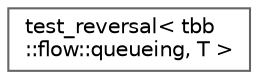 digraph "类继承关系图"
{
 // LATEX_PDF_SIZE
  bgcolor="transparent";
  edge [fontname=Helvetica,fontsize=10,labelfontname=Helvetica,labelfontsize=10];
  node [fontname=Helvetica,fontsize=10,shape=box,height=0.2,width=0.4];
  rankdir="LR";
  Node0 [id="Node000000",label="test_reversal\< tbb\l::flow::queueing, T \>",height=0.2,width=0.4,color="grey40", fillcolor="white", style="filled",URL="$structtest__reversal_3_01tbb_1_1flow_1_1queueing_00_01_t_01_4.html",tooltip=" "];
}
